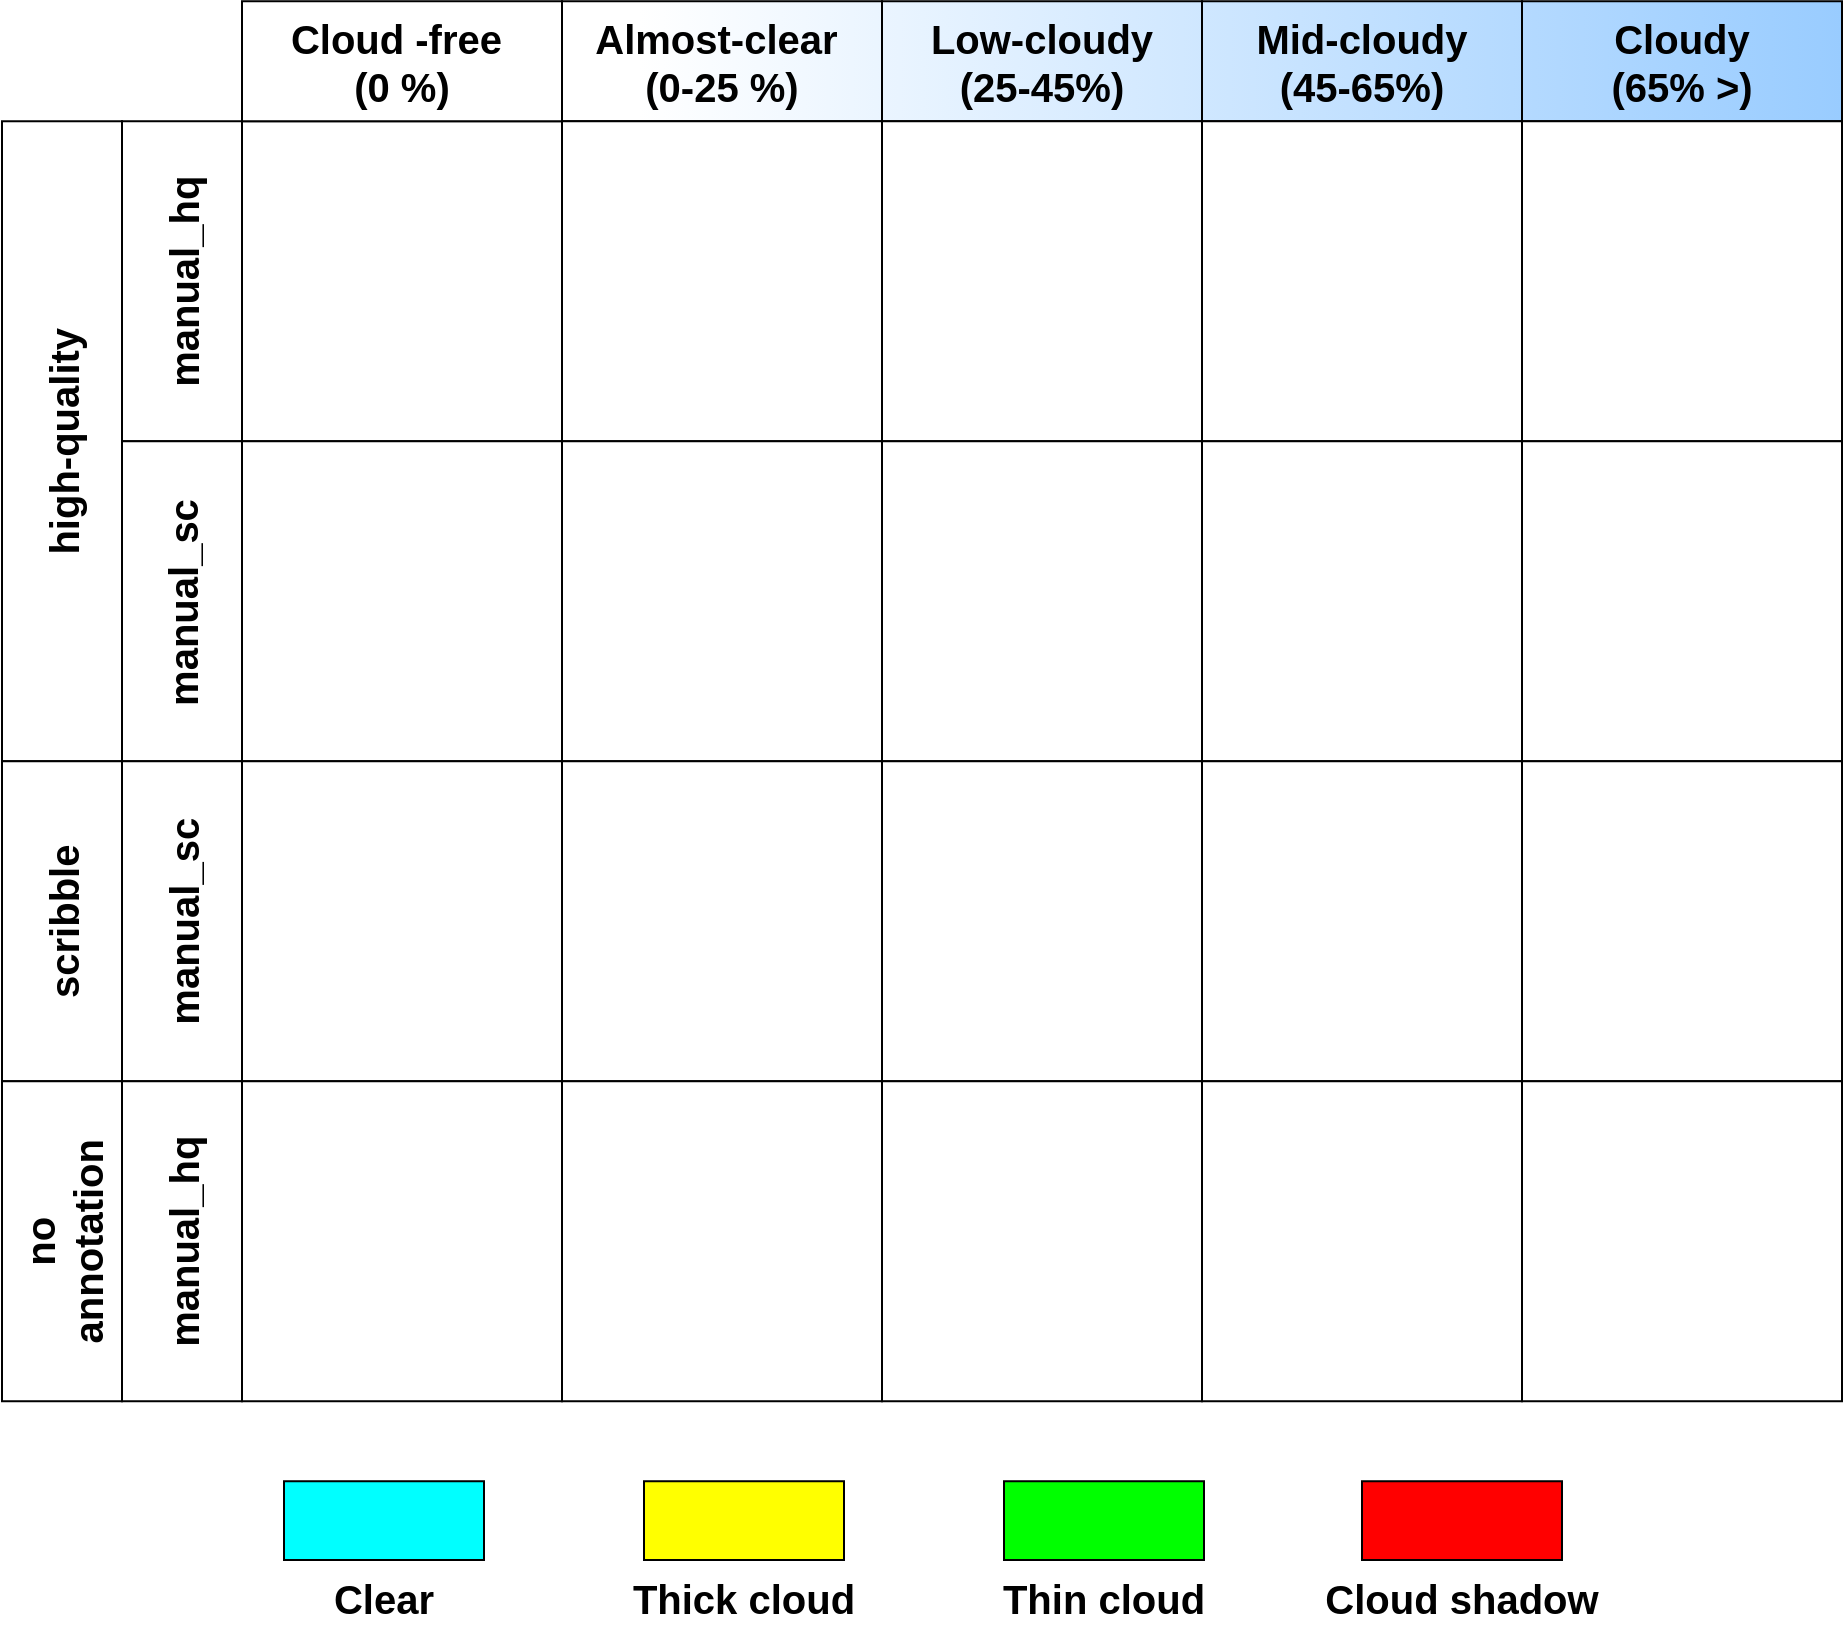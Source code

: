 <mxfile version="14.1.8" type="device"><diagram id="CRDiM9kgt_fFJOIPyHEo" name="Page-1"><mxGraphModel dx="2844" dy="1568" grid="1" gridSize="10" guides="1" tooltips="1" connect="1" arrows="1" fold="1" page="1" pageScale="1" pageWidth="850" pageHeight="1100" math="0" shadow="0"><root><mxCell id="0"/><mxCell id="1" parent="0"/><mxCell id="xnQpg0VA9aQgpM2DywC6-42" value="" style="rounded=0;whiteSpace=wrap;html=1;rotation=90;gradientDirection=north;gradientColor=#99CCFF;strokeColor=none;" vertex="1" parent="1"><mxGeometry x="629.38" y="-230" width="60" height="601.25" as="geometry"/></mxCell><mxCell id="xnQpg0VA9aQgpM2DywC6-37" value="" style="rounded=0;whiteSpace=wrap;html=1;rotation=90;fillColor=none;" vertex="1" parent="1"><mxGeometry x="370" y="-9.38" width="60" height="160" as="geometry"/></mxCell><mxCell id="xnQpg0VA9aQgpM2DywC6-38" value="" style="rounded=0;whiteSpace=wrap;html=1;rotation=90;fillColor=none;" vertex="1" parent="1"><mxGeometry x="530" y="-9.38" width="60" height="160" as="geometry"/></mxCell><mxCell id="xnQpg0VA9aQgpM2DywC6-39" value="" style="rounded=0;whiteSpace=wrap;html=1;rotation=90;fillColor=none;" vertex="1" parent="1"><mxGeometry x="690" y="-9.38" width="60" height="160" as="geometry"/></mxCell><mxCell id="xnQpg0VA9aQgpM2DywC6-40" value="" style="rounded=0;whiteSpace=wrap;html=1;rotation=90;fillColor=none;" vertex="1" parent="1"><mxGeometry x="850" y="-9.38" width="60" height="160" as="geometry"/></mxCell><mxCell id="xnQpg0VA9aQgpM2DywC6-5" value="" style="whiteSpace=wrap;html=1;aspect=fixed;" vertex="1" parent="1"><mxGeometry x="160" y="100.62" width="160" height="160" as="geometry"/></mxCell><mxCell id="xnQpg0VA9aQgpM2DywC6-6" value="" style="rounded=0;whiteSpace=wrap;html=1;" vertex="1" parent="1"><mxGeometry x="100" y="100.62" width="60" height="160" as="geometry"/></mxCell><mxCell id="xnQpg0VA9aQgpM2DywC6-7" value="" style="rounded=0;whiteSpace=wrap;html=1;" vertex="1" parent="1"><mxGeometry x="100" y="260.62" width="60" height="160" as="geometry"/></mxCell><mxCell id="xnQpg0VA9aQgpM2DywC6-8" value="" style="rounded=0;whiteSpace=wrap;html=1;" vertex="1" parent="1"><mxGeometry x="100" y="420.62" width="60" height="160" as="geometry"/></mxCell><mxCell id="xnQpg0VA9aQgpM2DywC6-9" value="" style="rounded=0;whiteSpace=wrap;html=1;" vertex="1" parent="1"><mxGeometry x="100" y="580.62" width="60" height="160" as="geometry"/></mxCell><mxCell id="xnQpg0VA9aQgpM2DywC6-10" value="" style="whiteSpace=wrap;html=1;aspect=fixed;" vertex="1" parent="1"><mxGeometry x="320" y="100.62" width="160" height="160" as="geometry"/></mxCell><mxCell id="xnQpg0VA9aQgpM2DywC6-11" value="" style="whiteSpace=wrap;html=1;aspect=fixed;" vertex="1" parent="1"><mxGeometry x="480" y="100.62" width="160" height="160" as="geometry"/></mxCell><mxCell id="xnQpg0VA9aQgpM2DywC6-12" value="" style="whiteSpace=wrap;html=1;aspect=fixed;" vertex="1" parent="1"><mxGeometry x="640" y="100.62" width="160" height="160" as="geometry"/></mxCell><mxCell id="xnQpg0VA9aQgpM2DywC6-13" value="" style="whiteSpace=wrap;html=1;aspect=fixed;" vertex="1" parent="1"><mxGeometry x="800" y="100.62" width="160" height="160" as="geometry"/></mxCell><mxCell id="xnQpg0VA9aQgpM2DywC6-14" value="" style="whiteSpace=wrap;html=1;aspect=fixed;" vertex="1" parent="1"><mxGeometry x="160" y="260.62" width="160" height="160" as="geometry"/></mxCell><mxCell id="xnQpg0VA9aQgpM2DywC6-15" value="" style="whiteSpace=wrap;html=1;aspect=fixed;" vertex="1" parent="1"><mxGeometry x="320" y="260.62" width="160" height="160" as="geometry"/></mxCell><mxCell id="xnQpg0VA9aQgpM2DywC6-16" value="" style="whiteSpace=wrap;html=1;aspect=fixed;" vertex="1" parent="1"><mxGeometry x="480" y="260.62" width="160" height="160" as="geometry"/></mxCell><mxCell id="xnQpg0VA9aQgpM2DywC6-17" value="" style="whiteSpace=wrap;html=1;aspect=fixed;" vertex="1" parent="1"><mxGeometry x="640" y="260.62" width="160" height="160" as="geometry"/></mxCell><mxCell id="xnQpg0VA9aQgpM2DywC6-18" value="" style="whiteSpace=wrap;html=1;aspect=fixed;" vertex="1" parent="1"><mxGeometry x="800" y="260.62" width="160" height="160" as="geometry"/></mxCell><mxCell id="xnQpg0VA9aQgpM2DywC6-19" value="" style="whiteSpace=wrap;html=1;aspect=fixed;" vertex="1" parent="1"><mxGeometry x="160" y="420.62" width="160" height="160" as="geometry"/></mxCell><mxCell id="xnQpg0VA9aQgpM2DywC6-20" value="" style="whiteSpace=wrap;html=1;aspect=fixed;" vertex="1" parent="1"><mxGeometry x="320" y="420.62" width="160" height="160" as="geometry"/></mxCell><mxCell id="xnQpg0VA9aQgpM2DywC6-21" value="" style="whiteSpace=wrap;html=1;aspect=fixed;" vertex="1" parent="1"><mxGeometry x="480" y="420.62" width="160" height="160" as="geometry"/></mxCell><mxCell id="xnQpg0VA9aQgpM2DywC6-22" value="" style="whiteSpace=wrap;html=1;aspect=fixed;" vertex="1" parent="1"><mxGeometry x="640" y="420.62" width="160" height="160" as="geometry"/></mxCell><mxCell id="xnQpg0VA9aQgpM2DywC6-23" value="" style="whiteSpace=wrap;html=1;aspect=fixed;" vertex="1" parent="1"><mxGeometry x="800" y="420.62" width="160" height="160" as="geometry"/></mxCell><mxCell id="xnQpg0VA9aQgpM2DywC6-24" value="" style="whiteSpace=wrap;html=1;aspect=fixed;" vertex="1" parent="1"><mxGeometry x="160" y="580.62" width="160" height="160" as="geometry"/></mxCell><mxCell id="xnQpg0VA9aQgpM2DywC6-25" value="" style="whiteSpace=wrap;html=1;aspect=fixed;" vertex="1" parent="1"><mxGeometry x="320" y="580.62" width="160" height="160" as="geometry"/></mxCell><mxCell id="xnQpg0VA9aQgpM2DywC6-26" value="" style="whiteSpace=wrap;html=1;aspect=fixed;" vertex="1" parent="1"><mxGeometry x="480" y="580.62" width="160" height="160" as="geometry"/></mxCell><mxCell id="xnQpg0VA9aQgpM2DywC6-27" value="" style="whiteSpace=wrap;html=1;aspect=fixed;" vertex="1" parent="1"><mxGeometry x="640" y="580.62" width="160" height="160" as="geometry"/></mxCell><mxCell id="xnQpg0VA9aQgpM2DywC6-28" value="" style="whiteSpace=wrap;html=1;aspect=fixed;" vertex="1" parent="1"><mxGeometry x="800" y="580.62" width="160" height="160" as="geometry"/></mxCell><mxCell id="xnQpg0VA9aQgpM2DywC6-36" value="" style="rounded=0;whiteSpace=wrap;html=1;rotation=90;" vertex="1" parent="1"><mxGeometry x="210" y="-9.38" width="60" height="160" as="geometry"/></mxCell><mxCell id="xnQpg0VA9aQgpM2DywC6-43" value="&lt;b style=&quot;font-size: 20px&quot;&gt;Cloud -free&amp;nbsp;&lt;br&gt;(0 %)&lt;/b&gt;" style="text;html=1;strokeColor=none;fillColor=none;align=center;verticalAlign=middle;whiteSpace=wrap;rounded=0;" vertex="1" parent="1"><mxGeometry x="160" y="40.62" width="160" height="60" as="geometry"/></mxCell><mxCell id="xnQpg0VA9aQgpM2DywC6-44" value="&lt;b style=&quot;font-size: 20px&quot;&gt;Almost-clear&amp;nbsp;&lt;br&gt;(0-25 %)&lt;/b&gt;" style="text;html=1;strokeColor=none;fillColor=none;align=center;verticalAlign=middle;whiteSpace=wrap;rounded=0;" vertex="1" parent="1"><mxGeometry x="320" y="40.62" width="160" height="60" as="geometry"/></mxCell><mxCell id="xnQpg0VA9aQgpM2DywC6-45" value="&lt;b style=&quot;font-size: 20px&quot;&gt;Low-cloudy&lt;br&gt;&lt;/b&gt;&lt;b style=&quot;font-size: 20px&quot;&gt;(25-45%)&lt;/b&gt;&lt;b style=&quot;font-size: 20px&quot;&gt;&lt;br&gt;&lt;/b&gt;" style="text;html=1;strokeColor=none;fillColor=none;align=center;verticalAlign=middle;whiteSpace=wrap;rounded=0;" vertex="1" parent="1"><mxGeometry x="480" y="40.62" width="160" height="60" as="geometry"/></mxCell><mxCell id="xnQpg0VA9aQgpM2DywC6-46" value="&lt;b style=&quot;font-size: 20px&quot;&gt;Mid-cloudy&lt;br&gt;(45-65%)&lt;/b&gt;" style="text;html=1;strokeColor=none;fillColor=none;align=center;verticalAlign=middle;whiteSpace=wrap;rounded=0;" vertex="1" parent="1"><mxGeometry x="640" y="40.62" width="160" height="60" as="geometry"/></mxCell><mxCell id="xnQpg0VA9aQgpM2DywC6-47" value="&lt;b style=&quot;font-size: 20px&quot;&gt;Cloudy&lt;br&gt;(65% &amp;gt;)&lt;/b&gt;" style="text;html=1;strokeColor=none;fillColor=none;align=center;verticalAlign=middle;whiteSpace=wrap;rounded=0;" vertex="1" parent="1"><mxGeometry x="800" y="40.63" width="160" height="60" as="geometry"/></mxCell><mxCell id="xnQpg0VA9aQgpM2DywC6-51" value="&lt;span style=&quot;font-size: 20px&quot;&gt;&lt;b&gt;manual_hq&lt;/b&gt;&lt;/span&gt;" style="text;html=1;strokeColor=none;fillColor=none;align=center;verticalAlign=middle;whiteSpace=wrap;rounded=0;rotation=-90;" vertex="1" parent="1"><mxGeometry x="50" y="150.62" width="160" height="60" as="geometry"/></mxCell><mxCell id="xnQpg0VA9aQgpM2DywC6-52" value="&lt;span style=&quot;font-size: 20px&quot;&gt;&lt;b&gt;manual_hq&lt;/b&gt;&lt;/span&gt;" style="text;html=1;strokeColor=none;fillColor=none;align=center;verticalAlign=middle;whiteSpace=wrap;rounded=0;rotation=-90;" vertex="1" parent="1"><mxGeometry x="50" y="630.62" width="160" height="60" as="geometry"/></mxCell><mxCell id="xnQpg0VA9aQgpM2DywC6-53" value="&lt;span style=&quot;font-size: 20px&quot;&gt;&lt;b&gt;manual_sc&lt;/b&gt;&lt;/span&gt;" style="text;html=1;strokeColor=none;fillColor=none;align=center;verticalAlign=middle;whiteSpace=wrap;rounded=0;rotation=-90;" vertex="1" parent="1"><mxGeometry x="50" y="311.25" width="160" height="60" as="geometry"/></mxCell><mxCell id="xnQpg0VA9aQgpM2DywC6-54" value="&lt;span style=&quot;font-size: 20px&quot;&gt;&lt;b&gt;manual_sc&lt;/b&gt;&lt;/span&gt;" style="text;html=1;strokeColor=none;fillColor=none;align=center;verticalAlign=middle;whiteSpace=wrap;rounded=0;rotation=-90;" vertex="1" parent="1"><mxGeometry x="50" y="470.62" width="160" height="60" as="geometry"/></mxCell><mxCell id="xnQpg0VA9aQgpM2DywC6-56" value="" style="rounded=0;whiteSpace=wrap;html=1;" vertex="1" parent="1"><mxGeometry x="40" y="100.63" width="60" height="319.99" as="geometry"/></mxCell><mxCell id="xnQpg0VA9aQgpM2DywC6-57" value="" style="rounded=0;whiteSpace=wrap;html=1;" vertex="1" parent="1"><mxGeometry x="40" y="420.62" width="60" height="160" as="geometry"/></mxCell><mxCell id="xnQpg0VA9aQgpM2DywC6-58" value="" style="rounded=0;whiteSpace=wrap;html=1;" vertex="1" parent="1"><mxGeometry x="40" y="580.62" width="60" height="160" as="geometry"/></mxCell><mxCell id="xnQpg0VA9aQgpM2DywC6-59" value="&lt;span style=&quot;font-size: 20px&quot;&gt;&lt;b&gt;high-quality&lt;/b&gt;&lt;/span&gt;" style="text;html=1;strokeColor=none;fillColor=none;align=center;verticalAlign=middle;whiteSpace=wrap;rounded=0;rotation=-90;" vertex="1" parent="1"><mxGeometry x="-90" y="230.62" width="320" height="60" as="geometry"/></mxCell><mxCell id="xnQpg0VA9aQgpM2DywC6-60" value="&lt;span style=&quot;font-size: 20px&quot;&gt;&lt;b&gt;no &lt;br&gt;annotation&lt;/b&gt;&lt;/span&gt;" style="text;html=1;strokeColor=none;fillColor=none;align=center;verticalAlign=middle;whiteSpace=wrap;rounded=0;rotation=-90;" vertex="1" parent="1"><mxGeometry x="-10" y="630.62" width="160" height="60" as="geometry"/></mxCell><mxCell id="xnQpg0VA9aQgpM2DywC6-61" value="&lt;span style=&quot;font-size: 20px&quot;&gt;&lt;b&gt;scribble&lt;/b&gt;&lt;/span&gt;" style="text;html=1;strokeColor=none;fillColor=none;align=center;verticalAlign=middle;whiteSpace=wrap;rounded=0;rotation=-90;" vertex="1" parent="1"><mxGeometry x="-10" y="470.62" width="160" height="60" as="geometry"/></mxCell><mxCell id="xnQpg0VA9aQgpM2DywC6-67" value="" style="rounded=0;whiteSpace=wrap;html=1;strokeColor=#000000;fillColor=#00FFFF;" vertex="1" parent="1"><mxGeometry x="181" y="780.62" width="100" height="39.38" as="geometry"/></mxCell><mxCell id="xnQpg0VA9aQgpM2DywC6-68" value="" style="rounded=0;whiteSpace=wrap;html=1;strokeColor=#000000;fillColor=#FFFF00;" vertex="1" parent="1"><mxGeometry x="361" y="780.62" width="100" height="39.38" as="geometry"/></mxCell><mxCell id="xnQpg0VA9aQgpM2DywC6-69" value="" style="rounded=0;whiteSpace=wrap;html=1;strokeColor=#000000;fillColor=#00FF00;" vertex="1" parent="1"><mxGeometry x="541" y="780.62" width="100" height="39.38" as="geometry"/></mxCell><mxCell id="xnQpg0VA9aQgpM2DywC6-70" value="" style="rounded=0;whiteSpace=wrap;html=1;strokeColor=#000000;fillColor=#FF0000;" vertex="1" parent="1"><mxGeometry x="720" y="780.62" width="100" height="39.38" as="geometry"/></mxCell><mxCell id="xnQpg0VA9aQgpM2DywC6-92" value="&lt;span style=&quot;font-size: 20px&quot;&gt;&lt;b&gt;Thick cloud&lt;/b&gt;&lt;/span&gt;" style="text;html=1;strokeColor=none;fillColor=none;align=center;verticalAlign=bottom;whiteSpace=wrap;rounded=0;rotation=0;" vertex="1" parent="1"><mxGeometry x="346" y="814" width="130" height="40" as="geometry"/></mxCell><mxCell id="xnQpg0VA9aQgpM2DywC6-93" value="&lt;span style=&quot;font-size: 20px&quot;&gt;&lt;b&gt;Clear&lt;/b&gt;&lt;/span&gt;" style="text;html=1;strokeColor=none;fillColor=none;align=center;verticalAlign=bottom;whiteSpace=wrap;rounded=0;rotation=0;" vertex="1" parent="1"><mxGeometry x="181" y="814" width="100" height="40" as="geometry"/></mxCell><mxCell id="xnQpg0VA9aQgpM2DywC6-94" value="&lt;span style=&quot;font-size: 20px&quot;&gt;&lt;b&gt;Thin cloud&lt;/b&gt;&lt;/span&gt;" style="text;html=1;strokeColor=none;fillColor=none;align=center;verticalAlign=bottom;whiteSpace=wrap;rounded=0;rotation=0;" vertex="1" parent="1"><mxGeometry x="526" y="814" width="130" height="40" as="geometry"/></mxCell><mxCell id="xnQpg0VA9aQgpM2DywC6-95" value="&lt;span style=&quot;font-size: 20px&quot;&gt;&lt;b&gt;Cloud shadow&lt;/b&gt;&lt;/span&gt;" style="text;html=1;strokeColor=none;fillColor=none;align=center;verticalAlign=bottom;whiteSpace=wrap;rounded=0;rotation=0;" vertex="1" parent="1"><mxGeometry x="691" y="814" width="158" height="40" as="geometry"/></mxCell></root></mxGraphModel></diagram></mxfile>